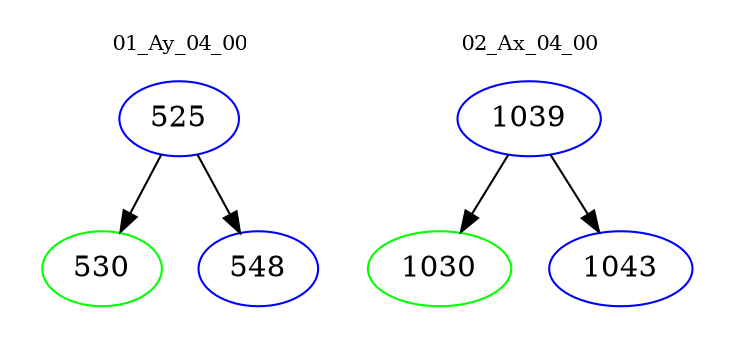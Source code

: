 digraph{
subgraph cluster_0 {
color = white
label = "01_Ay_04_00";
fontsize=10;
T0_525 [label="525", color="blue"]
T0_525 -> T0_530 [color="black"]
T0_530 [label="530", color="green"]
T0_525 -> T0_548 [color="black"]
T0_548 [label="548", color="blue"]
}
subgraph cluster_1 {
color = white
label = "02_Ax_04_00";
fontsize=10;
T1_1039 [label="1039", color="blue"]
T1_1039 -> T1_1030 [color="black"]
T1_1030 [label="1030", color="green"]
T1_1039 -> T1_1043 [color="black"]
T1_1043 [label="1043", color="blue"]
}
}

